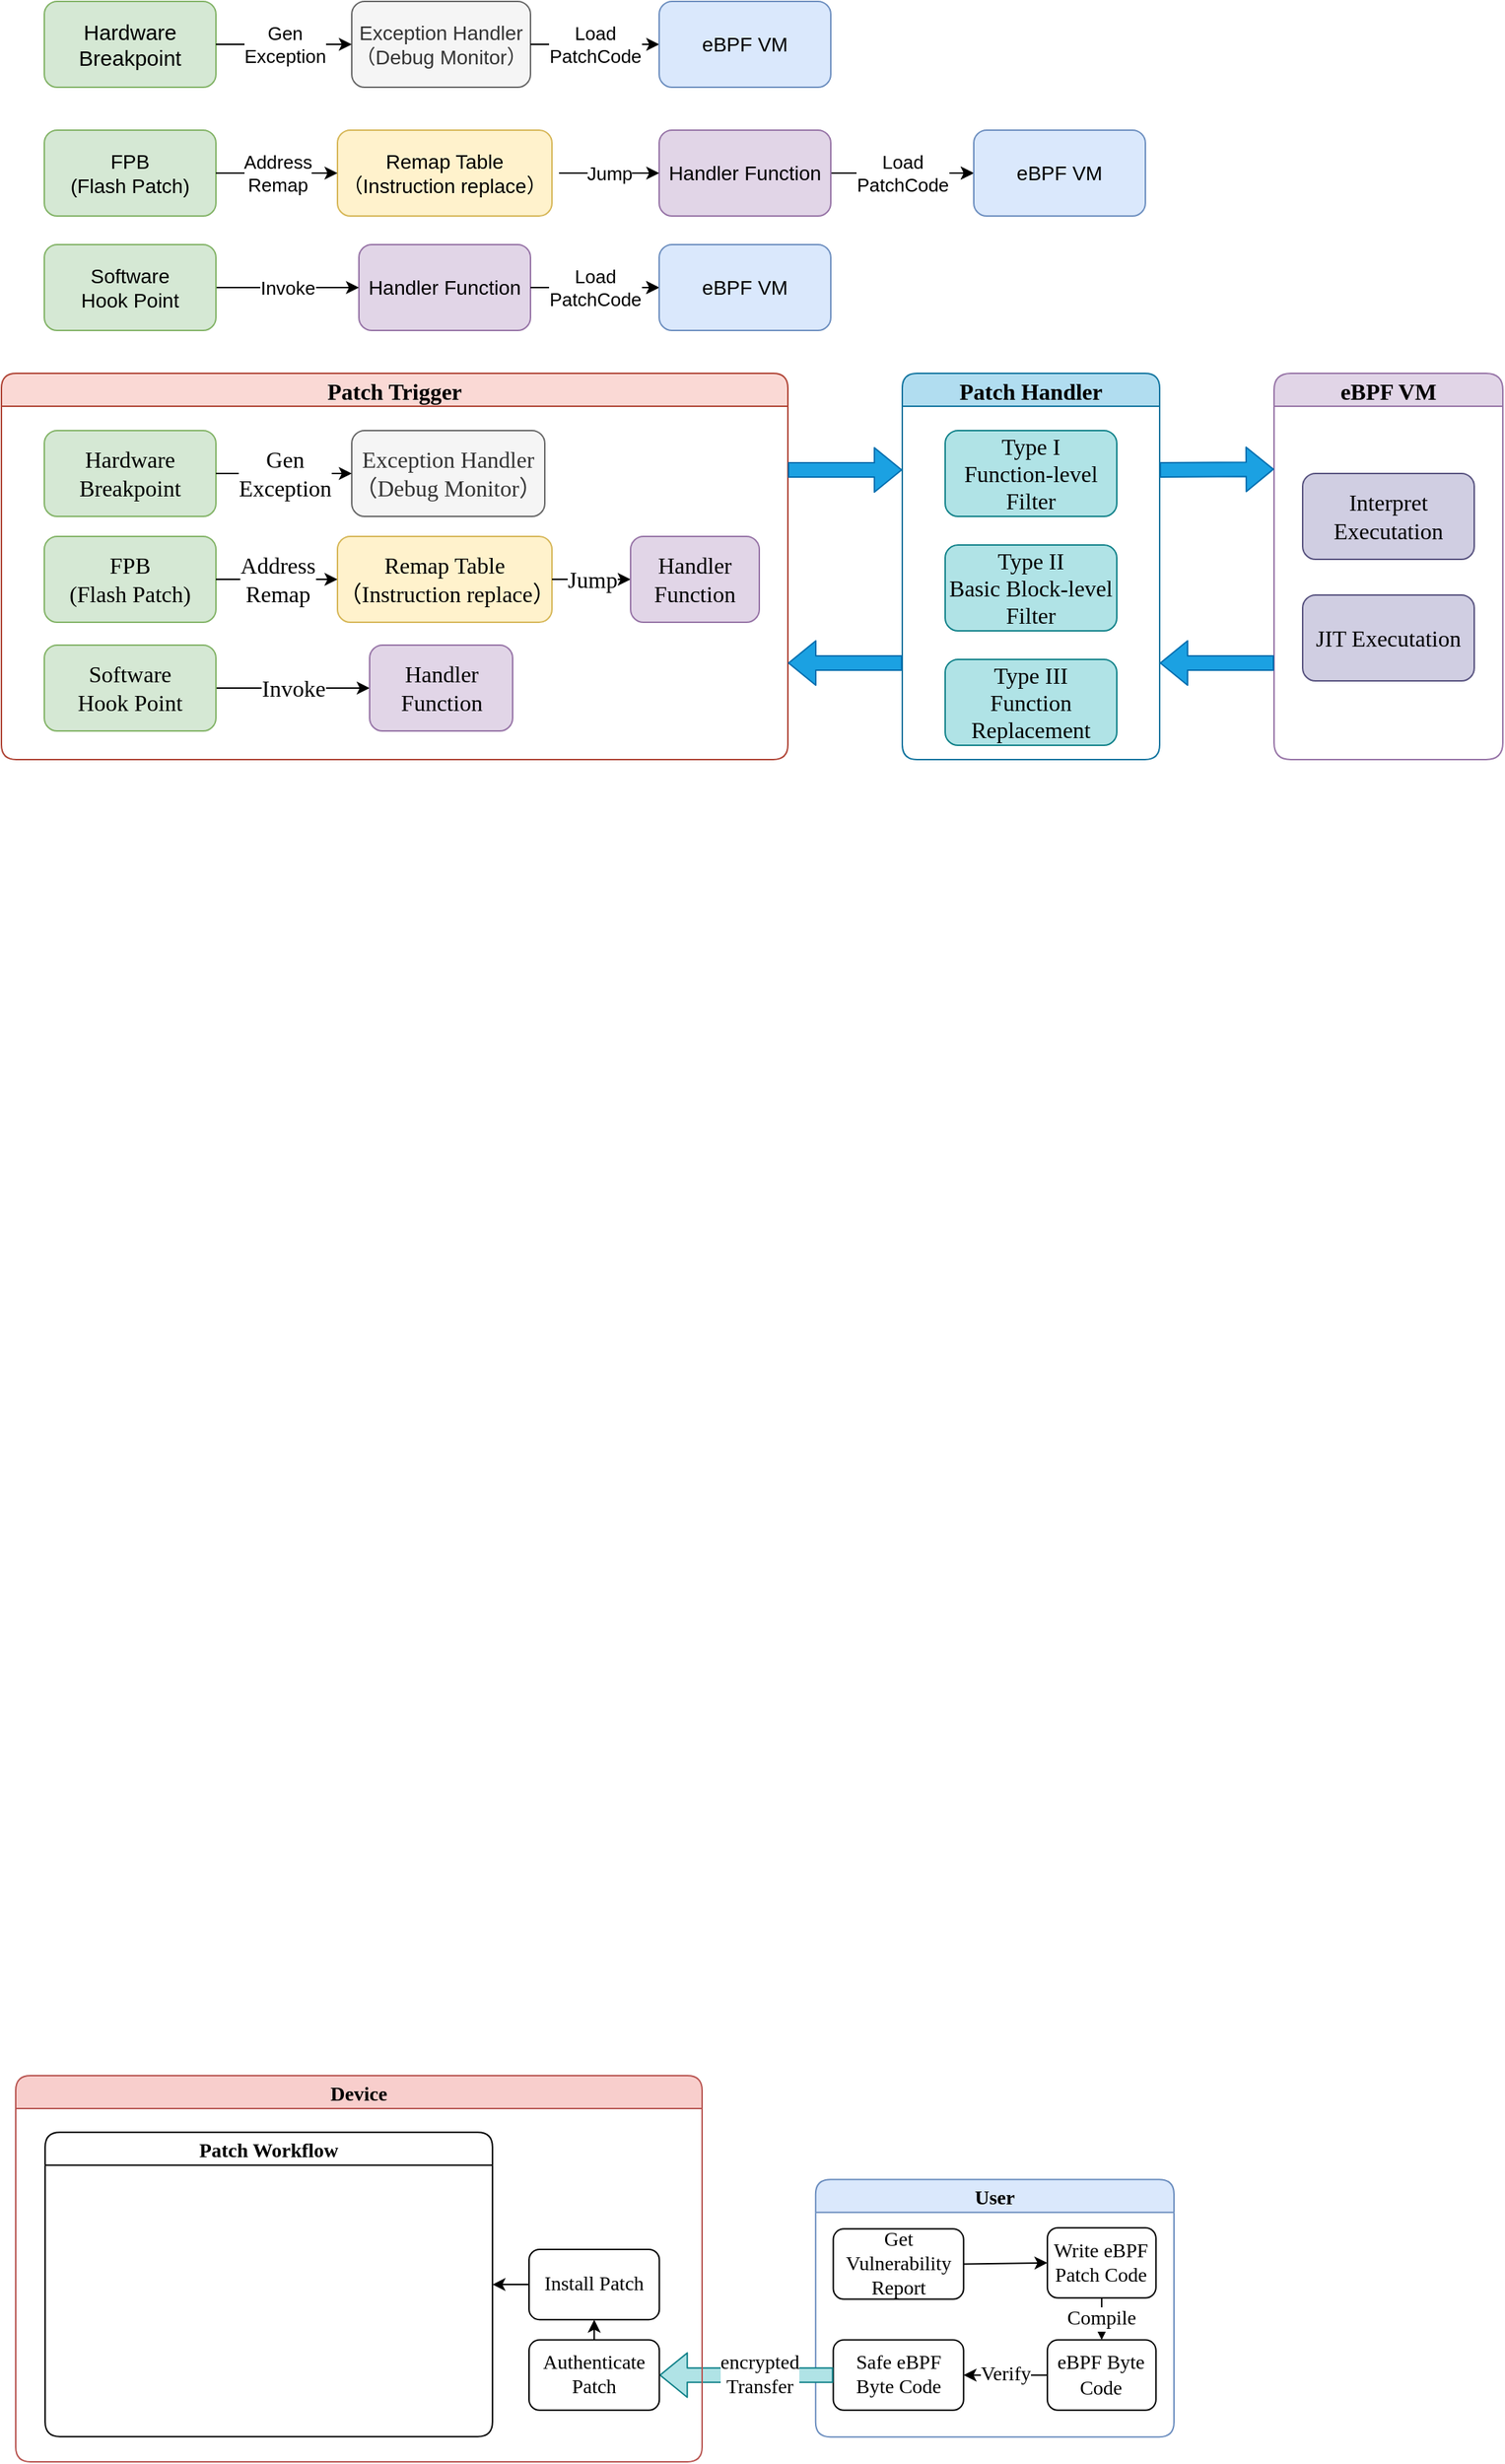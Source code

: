 <mxfile version="14.1.8" type="github">
  <diagram id="xb-rynGH5lXCCxChHvjF" name="Page-1">
    <mxGraphModel dx="1117" dy="644" grid="1" gridSize="10" guides="1" tooltips="1" connect="1" arrows="1" fold="1" page="1" pageScale="1" pageWidth="1169" pageHeight="827" math="0" shadow="0">
      <root>
        <mxCell id="0" />
        <mxCell id="1" parent="0" />
        <mxCell id="MVcPuwvgO2qr8lrk7stS-1" value="Hardware &lt;br style=&quot;font-size: 15px;&quot;&gt;Breakpoint" style="rounded=1;whiteSpace=wrap;html=1;fillColor=#d5e8d4;strokeColor=#82b366;fontSize=15;" vertex="1" parent="1">
          <mxGeometry x="40" y="20" width="120" height="60" as="geometry" />
        </mxCell>
        <mxCell id="MVcPuwvgO2qr8lrk7stS-2" value="Exception Handler&lt;br style=&quot;font-size: 14px;&quot;&gt;（Debug Monitor）" style="rounded=1;whiteSpace=wrap;html=1;fillColor=#f5f5f5;strokeColor=#666666;fontColor=#333333;fontSize=14;" vertex="1" parent="1">
          <mxGeometry x="255" y="20" width="125" height="60" as="geometry" />
        </mxCell>
        <mxCell id="MVcPuwvgO2qr8lrk7stS-3" value="&lt;font style=&quot;font-size: 13px&quot;&gt;Gen &lt;br&gt;Exception&lt;/font&gt;" style="endArrow=classic;html=1;exitX=1;exitY=0.5;exitDx=0;exitDy=0;entryX=0;entryY=0.5;entryDx=0;entryDy=0;" edge="1" parent="1" source="MVcPuwvgO2qr8lrk7stS-1" target="MVcPuwvgO2qr8lrk7stS-2">
          <mxGeometry width="50" height="50" relative="1" as="geometry">
            <mxPoint x="350" y="50" as="sourcePoint" />
            <mxPoint x="400" as="targetPoint" />
          </mxGeometry>
        </mxCell>
        <mxCell id="MVcPuwvgO2qr8lrk7stS-4" value="&lt;font style=&quot;font-size: 13px&quot;&gt;Load &lt;br&gt;PatchCode&lt;/font&gt;" style="endArrow=classic;html=1;exitX=1;exitY=0.5;exitDx=0;exitDy=0;" edge="1" parent="1" source="MVcPuwvgO2qr8lrk7stS-2" target="MVcPuwvgO2qr8lrk7stS-5">
          <mxGeometry width="50" height="50" relative="1" as="geometry">
            <mxPoint x="400" y="50" as="sourcePoint" />
            <mxPoint x="520" y="50" as="targetPoint" />
          </mxGeometry>
        </mxCell>
        <mxCell id="MVcPuwvgO2qr8lrk7stS-5" value="eBPF VM" style="rounded=1;whiteSpace=wrap;html=1;fillColor=#dae8fc;strokeColor=#6c8ebf;fontSize=14;" vertex="1" parent="1">
          <mxGeometry x="470" y="20" width="120" height="60" as="geometry" />
        </mxCell>
        <mxCell id="MVcPuwvgO2qr8lrk7stS-6" value="FPB&lt;br style=&quot;font-size: 14px;&quot;&gt;(Flash Patch)" style="rounded=1;whiteSpace=wrap;html=1;fillColor=#d5e8d4;strokeColor=#82b366;fontSize=14;" vertex="1" parent="1">
          <mxGeometry x="40" y="110" width="120" height="60" as="geometry" />
        </mxCell>
        <mxCell id="MVcPuwvgO2qr8lrk7stS-7" value="Remap Table&lt;br style=&quot;font-size: 14px;&quot;&gt;（Instruction replace）" style="rounded=1;whiteSpace=wrap;html=1;fillColor=#fff2cc;strokeColor=#d6b656;fontSize=14;" vertex="1" parent="1">
          <mxGeometry x="245" y="110" width="150" height="60" as="geometry" />
        </mxCell>
        <mxCell id="MVcPuwvgO2qr8lrk7stS-13" value="" style="edgeStyle=orthogonalEdgeStyle;rounded=0;orthogonalLoop=1;jettySize=auto;html=1;" edge="1" parent="1" source="MVcPuwvgO2qr8lrk7stS-8" target="MVcPuwvgO2qr8lrk7stS-12">
          <mxGeometry relative="1" as="geometry" />
        </mxCell>
        <mxCell id="MVcPuwvgO2qr8lrk7stS-8" value="Handler Function" style="rounded=1;whiteSpace=wrap;html=1;fillColor=#e1d5e7;strokeColor=#9673a6;fontSize=14;" vertex="1" parent="1">
          <mxGeometry x="260" y="190" width="120" height="60" as="geometry" />
        </mxCell>
        <mxCell id="MVcPuwvgO2qr8lrk7stS-9" value="&lt;font style=&quot;font-size: 13px&quot;&gt;Address&lt;br&gt;Remap&lt;/font&gt;" style="endArrow=classic;html=1;exitX=1;exitY=0.5;exitDx=0;exitDy=0;entryX=0;entryY=0.5;entryDx=0;entryDy=0;" edge="1" parent="1" source="MVcPuwvgO2qr8lrk7stS-6" target="MVcPuwvgO2qr8lrk7stS-7">
          <mxGeometry width="50" height="50" relative="1" as="geometry">
            <mxPoint x="350" y="40" as="sourcePoint" />
            <mxPoint x="400" y="-10" as="targetPoint" />
            <Array as="points">
              <mxPoint x="220" y="140" />
            </Array>
          </mxGeometry>
        </mxCell>
        <mxCell id="MVcPuwvgO2qr8lrk7stS-10" value="&lt;font style=&quot;font-size: 13px&quot;&gt;Invoke&lt;/font&gt;" style="endArrow=classic;html=1;exitX=1;exitY=0.5;exitDx=0;exitDy=0;entryX=0;entryY=0.5;entryDx=0;entryDy=0;" edge="1" parent="1" target="MVcPuwvgO2qr8lrk7stS-8">
          <mxGeometry width="50" height="50" relative="1" as="geometry">
            <mxPoint x="160" y="220" as="sourcePoint" />
            <mxPoint x="150" y="60" as="targetPoint" />
          </mxGeometry>
        </mxCell>
        <mxCell id="MVcPuwvgO2qr8lrk7stS-11" value="&lt;font style=&quot;font-size: 13px&quot;&gt;Load &lt;br&gt;PatchCode&lt;/font&gt;" style="endArrow=classic;html=1;exitX=1;exitY=0.5;exitDx=0;exitDy=0;" edge="1" parent="1" target="MVcPuwvgO2qr8lrk7stS-12">
          <mxGeometry width="50" height="50" relative="1" as="geometry">
            <mxPoint x="380" y="220" as="sourcePoint" />
            <mxPoint x="505" y="220" as="targetPoint" />
          </mxGeometry>
        </mxCell>
        <mxCell id="MVcPuwvgO2qr8lrk7stS-12" value="eBPF VM" style="rounded=1;whiteSpace=wrap;html=1;fillColor=#dae8fc;strokeColor=#6c8ebf;fontSize=14;" vertex="1" parent="1">
          <mxGeometry x="470" y="190" width="120" height="60" as="geometry" />
        </mxCell>
        <mxCell id="MVcPuwvgO2qr8lrk7stS-14" value="Software &lt;br style=&quot;font-size: 14px;&quot;&gt;Hook Point" style="rounded=1;whiteSpace=wrap;html=1;fillColor=#d5e8d4;strokeColor=#82b366;fontSize=14;" vertex="1" parent="1">
          <mxGeometry x="40" y="190" width="120" height="60" as="geometry" />
        </mxCell>
        <mxCell id="MVcPuwvgO2qr8lrk7stS-15" value="" style="edgeStyle=orthogonalEdgeStyle;rounded=0;orthogonalLoop=1;jettySize=auto;html=1;" edge="1" parent="1" source="MVcPuwvgO2qr8lrk7stS-16" target="MVcPuwvgO2qr8lrk7stS-19">
          <mxGeometry relative="1" as="geometry" />
        </mxCell>
        <mxCell id="MVcPuwvgO2qr8lrk7stS-16" value="Handler Function" style="rounded=1;whiteSpace=wrap;html=1;fillColor=#e1d5e7;strokeColor=#9673a6;fontSize=14;" vertex="1" parent="1">
          <mxGeometry x="470" y="110" width="120" height="60" as="geometry" />
        </mxCell>
        <mxCell id="MVcPuwvgO2qr8lrk7stS-17" value="&lt;font style=&quot;font-size: 13px&quot;&gt;Jump&lt;/font&gt;" style="endArrow=classic;html=1;exitX=1;exitY=0.5;exitDx=0;exitDy=0;entryX=0;entryY=0.5;entryDx=0;entryDy=0;" edge="1" parent="1" target="MVcPuwvgO2qr8lrk7stS-16">
          <mxGeometry width="50" height="50" relative="1" as="geometry">
            <mxPoint x="400" y="140" as="sourcePoint" />
            <mxPoint x="390" y="-20" as="targetPoint" />
            <Array as="points">
              <mxPoint x="430" y="140" />
            </Array>
          </mxGeometry>
        </mxCell>
        <mxCell id="MVcPuwvgO2qr8lrk7stS-18" value="&lt;font style=&quot;font-size: 13px&quot;&gt;Load &lt;br&gt;PatchCode&lt;/font&gt;" style="endArrow=classic;html=1;exitX=1;exitY=0.5;exitDx=0;exitDy=0;" edge="1" parent="1" target="MVcPuwvgO2qr8lrk7stS-19">
          <mxGeometry x="-0.429" width="50" height="50" relative="1" as="geometry">
            <mxPoint x="620" y="140" as="sourcePoint" />
            <mxPoint x="745" y="140" as="targetPoint" />
            <Array as="points">
              <mxPoint x="630" y="140" />
            </Array>
            <mxPoint as="offset" />
          </mxGeometry>
        </mxCell>
        <mxCell id="MVcPuwvgO2qr8lrk7stS-19" value="eBPF VM" style="rounded=1;whiteSpace=wrap;html=1;fillColor=#dae8fc;strokeColor=#6c8ebf;fontSize=14;" vertex="1" parent="1">
          <mxGeometry x="690" y="110" width="120" height="60" as="geometry" />
        </mxCell>
        <mxCell id="MVcPuwvgO2qr8lrk7stS-51" value="" style="group" vertex="1" connectable="0" parent="1">
          <mxGeometry x="20" y="1470" width="810" height="270" as="geometry" />
        </mxCell>
        <mxCell id="MVcPuwvgO2qr8lrk7stS-22" value="User" style="swimlane;labelBackgroundColor=none;fontFamily=Times New Roman;fontSize=14;fillColor=#dae8fc;strokeColor=#6c8ebf;rounded=1;sketch=0;shadow=0;glass=0;swimlaneLine=1;rotation=0;" vertex="1" parent="MVcPuwvgO2qr8lrk7stS-51">
          <mxGeometry x="559.406" y="72.563" width="250.594" height="180.0" as="geometry" />
        </mxCell>
        <mxCell id="MVcPuwvgO2qr8lrk7stS-23" value="Write eBPF Patch Code" style="rounded=1;whiteSpace=wrap;html=1;labelBackgroundColor=none;fillColor=none;fontFamily=Times New Roman;fontSize=14;rotation=0;" vertex="1" parent="MVcPuwvgO2qr8lrk7stS-22">
          <mxGeometry x="162.063" y="33.75" width="75.938" height="49.091" as="geometry" />
        </mxCell>
        <mxCell id="MVcPuwvgO2qr8lrk7stS-26" value="&lt;font face=&quot;Times New Roman&quot; style=&quot;font-size: 14px;&quot;&gt;eBPF Byte Code&lt;/font&gt;" style="rounded=1;whiteSpace=wrap;html=1;fontSize=14;rotation=0;" vertex="1" parent="MVcPuwvgO2qr8lrk7stS-22">
          <mxGeometry x="162.063" y="112.219" width="75.938" height="49.091" as="geometry" />
        </mxCell>
        <mxCell id="MVcPuwvgO2qr8lrk7stS-25" value="Compile" style="endArrow=classic;html=1;fontFamily=Times New Roman;fontSize=14;exitX=0.5;exitY=1;exitDx=0;exitDy=0;" edge="1" parent="MVcPuwvgO2qr8lrk7stS-22" source="MVcPuwvgO2qr8lrk7stS-23" target="MVcPuwvgO2qr8lrk7stS-26">
          <mxGeometry width="50" height="50" relative="1" as="geometry">
            <mxPoint x="200.728" y="136.688" as="sourcePoint" />
            <mxPoint x="208.955" y="113.063" as="targetPoint" />
          </mxGeometry>
        </mxCell>
        <mxCell id="MVcPuwvgO2qr8lrk7stS-27" value="Safe eBPF Byte Code" style="rounded=1;whiteSpace=wrap;html=1;labelBackgroundColor=none;fillColor=none;fontFamily=Times New Roman;fontSize=14;rotation=0;" vertex="1" parent="MVcPuwvgO2qr8lrk7stS-22">
          <mxGeometry x="12.34" y="112.219" width="91.125" height="49.091" as="geometry" />
        </mxCell>
        <mxCell id="MVcPuwvgO2qr8lrk7stS-28" value="Verify" style="endArrow=classic;html=1;fontFamily=Times New Roman;fontSize=14;exitX=0;exitY=0.5;exitDx=0;exitDy=0;exitPerimeter=0;" edge="1" parent="MVcPuwvgO2qr8lrk7stS-22" source="MVcPuwvgO2qr8lrk7stS-26" target="MVcPuwvgO2qr8lrk7stS-27">
          <mxGeometry width="50" height="50" relative="1" as="geometry">
            <mxPoint x="407.215" y="66.656" as="sourcePoint" />
            <mxPoint x="446.702" y="27" as="targetPoint" />
          </mxGeometry>
        </mxCell>
        <mxCell id="MVcPuwvgO2qr8lrk7stS-29" value="Get Vulnerability Report" style="rounded=1;whiteSpace=wrap;html=1;labelBackgroundColor=none;fillColor=none;fontFamily=Times New Roman;fontSize=14;rotation=0;" vertex="1" parent="MVcPuwvgO2qr8lrk7stS-22">
          <mxGeometry x="12.34" y="34.594" width="91.125" height="49.091" as="geometry" />
        </mxCell>
        <mxCell id="MVcPuwvgO2qr8lrk7stS-30" value="" style="endArrow=classic;html=1;fontFamily=Times New Roman;fontSize=14;exitX=1;exitY=0.5;exitDx=0;exitDy=0;entryX=0;entryY=0.5;entryDx=0;entryDy=0;" edge="1" parent="MVcPuwvgO2qr8lrk7stS-22" source="MVcPuwvgO2qr8lrk7stS-29" target="MVcPuwvgO2qr8lrk7stS-23">
          <mxGeometry width="50" height="50" relative="1" as="geometry">
            <mxPoint x="120.93" y="105.469" as="sourcePoint" />
            <mxPoint x="161.241" y="66.656" as="targetPoint" />
          </mxGeometry>
        </mxCell>
        <mxCell id="MVcPuwvgO2qr8lrk7stS-32" value="encrypted&lt;br style=&quot;font-size: 14px;&quot;&gt;Transfer" style="shape=flexArrow;endArrow=classic;html=1;fontFamily=Times New Roman;fontSize=14;exitX=0;exitY=0.5;exitDx=0;exitDy=0;fillColor=#b0e3e6;strokeColor=#0e8088;entryX=1;entryY=0.5;entryDx=0;entryDy=0;" edge="1" parent="MVcPuwvgO2qr8lrk7stS-51" source="MVcPuwvgO2qr8lrk7stS-27" target="MVcPuwvgO2qr8lrk7stS-40">
          <mxGeometry width="41.133" height="42.188" as="geometry">
            <mxPoint x="483.722" y="194.062" as="sourcePoint" />
            <mxPoint x="434.363" y="162.844" as="targetPoint" />
            <mxPoint x="9" as="offset" />
          </mxGeometry>
        </mxCell>
        <mxCell id="MVcPuwvgO2qr8lrk7stS-33" value="Device" style="swimlane;labelBackgroundColor=none;fillColor=#f8cecc;fontFamily=Times New Roman;fontSize=14;rounded=1;strokeColor=#b85450;rotation=0;" vertex="1" parent="MVcPuwvgO2qr8lrk7stS-51">
          <mxGeometry width="480" height="270" as="geometry" />
        </mxCell>
        <mxCell id="MVcPuwvgO2qr8lrk7stS-43" value="Patch Workflow" style="swimlane;rounded=1;shadow=0;glass=0;labelBackgroundColor=none;sketch=0;fillColor=none;fontFamily=Times New Roman;fontSize=14;rotation=0;" vertex="1" parent="MVcPuwvgO2qr8lrk7stS-33">
          <mxGeometry x="20.566" y="39.682" width="312.847" height="212.727" as="geometry" />
        </mxCell>
        <mxCell id="MVcPuwvgO2qr8lrk7stS-40" value="Authenticate Patch" style="rounded=1;whiteSpace=wrap;html=1;shadow=0;glass=0;labelBackgroundColor=none;sketch=0;fillColor=none;fontFamily=Times New Roman;fontSize=14;rotation=0;" vertex="1" parent="MVcPuwvgO2qr8lrk7stS-33">
          <mxGeometry x="358.997" y="184.781" width="91.125" height="49.091" as="geometry" />
        </mxCell>
        <mxCell id="MVcPuwvgO2qr8lrk7stS-41" value="Install Patch" style="rounded=1;whiteSpace=wrap;html=1;shadow=0;glass=0;labelBackgroundColor=none;sketch=0;fillColor=none;fontFamily=Times New Roman;fontSize=14;rotation=0;" vertex="1" parent="MVcPuwvgO2qr8lrk7stS-33">
          <mxGeometry x="358.997" y="121.5" width="91.125" height="49.091" as="geometry" />
        </mxCell>
        <mxCell id="MVcPuwvgO2qr8lrk7stS-42" value="" style="endArrow=classic;html=1;fontFamily=Times New Roman;fontSize=14;exitX=0.5;exitY=0;exitDx=0;exitDy=0;entryX=0.5;entryY=1;entryDx=0;entryDy=0;" edge="1" parent="MVcPuwvgO2qr8lrk7stS-33" source="MVcPuwvgO2qr8lrk7stS-40" target="MVcPuwvgO2qr8lrk7stS-41">
          <mxGeometry width="50" height="50" relative="1" as="geometry">
            <mxPoint x="468.41" y="216.844" as="sourcePoint" />
            <mxPoint x="507.897" y="178.031" as="targetPoint" />
          </mxGeometry>
        </mxCell>
        <mxCell id="MVcPuwvgO2qr8lrk7stS-45" value="" style="endArrow=classic;html=1;fontFamily=Times New Roman;fontSize=14;exitX=0;exitY=0.5;exitDx=0;exitDy=0;entryX=1;entryY=0.5;entryDx=0;entryDy=0;" edge="1" parent="MVcPuwvgO2qr8lrk7stS-33" source="MVcPuwvgO2qr8lrk7stS-41" target="MVcPuwvgO2qr8lrk7stS-43">
          <mxGeometry width="50" height="50" relative="1" as="geometry">
            <mxPoint x="347.161" y="115.594" as="sourcePoint" />
            <mxPoint x="335.644" y="144.281" as="targetPoint" />
          </mxGeometry>
        </mxCell>
        <mxCell id="MVcPuwvgO2qr8lrk7stS-62" value="&lt;font style=&quot;font-size: 16px;&quot;&gt;Invoke&lt;/font&gt;" style="endArrow=classic;html=1;exitX=1;exitY=0.5;exitDx=0;exitDy=0;entryX=0;entryY=0.5;entryDx=0;entryDy=0;fontFamily=Times New Roman;fontSize=16;" edge="1" parent="1" target="MVcPuwvgO2qr8lrk7stS-60">
          <mxGeometry width="50" height="50" relative="1" as="geometry">
            <mxPoint x="160" y="500" as="sourcePoint" />
            <mxPoint x="150" y="340" as="targetPoint" />
          </mxGeometry>
        </mxCell>
        <mxCell id="MVcPuwvgO2qr8lrk7stS-65" value="Software &lt;br style=&quot;font-size: 16px;&quot;&gt;Hook Point" style="rounded=1;whiteSpace=wrap;html=1;fillColor=#d5e8d4;strokeColor=#82b366;fontSize=16;fontFamily=Times New Roman;" vertex="1" parent="1">
          <mxGeometry x="40" y="470" width="120" height="60" as="geometry" />
        </mxCell>
        <mxCell id="MVcPuwvgO2qr8lrk7stS-72" value="Patch Trigger" style="swimlane;rounded=1;shadow=0;glass=0;labelBackgroundColor=none;sketch=0;fillColor=#fad9d5;fontFamily=Times New Roman;fontSize=16;startSize=23;strokeColor=#ae4132;" vertex="1" parent="1">
          <mxGeometry x="10" y="280" width="550" height="270" as="geometry" />
        </mxCell>
        <mxCell id="MVcPuwvgO2qr8lrk7stS-60" value="Handler &lt;br style=&quot;font-size: 16px;&quot;&gt;Function" style="rounded=1;whiteSpace=wrap;html=1;fillColor=#e1d5e7;strokeColor=#9673a6;fontSize=16;fontFamily=Times New Roman;" vertex="1" parent="MVcPuwvgO2qr8lrk7stS-72">
          <mxGeometry x="257.5" y="190" width="100" height="60" as="geometry" />
        </mxCell>
        <mxCell id="MVcPuwvgO2qr8lrk7stS-57" value="FPB&lt;br style=&quot;font-size: 16px;&quot;&gt;(Flash Patch)" style="rounded=1;whiteSpace=wrap;html=1;fillColor=#d5e8d4;strokeColor=#82b366;fontSize=16;fontFamily=Times New Roman;" vertex="1" parent="MVcPuwvgO2qr8lrk7stS-72">
          <mxGeometry x="30" y="114" width="120" height="60" as="geometry" />
        </mxCell>
        <mxCell id="MVcPuwvgO2qr8lrk7stS-58" value="Remap Table&lt;br style=&quot;font-size: 16px;&quot;&gt;（Instruction replace）" style="rounded=1;whiteSpace=wrap;html=1;fillColor=#fff2cc;strokeColor=#d6b656;fontSize=16;fontFamily=Times New Roman;" vertex="1" parent="MVcPuwvgO2qr8lrk7stS-72">
          <mxGeometry x="235" y="114" width="150" height="60" as="geometry" />
        </mxCell>
        <mxCell id="MVcPuwvgO2qr8lrk7stS-61" value="&lt;font style=&quot;font-size: 16px;&quot;&gt;Address&lt;br style=&quot;font-size: 16px;&quot;&gt;Remap&lt;/font&gt;" style="endArrow=classic;html=1;exitX=1;exitY=0.5;exitDx=0;exitDy=0;entryX=0;entryY=0.5;entryDx=0;entryDy=0;fontFamily=Times New Roman;fontSize=16;" edge="1" parent="MVcPuwvgO2qr8lrk7stS-72" source="MVcPuwvgO2qr8lrk7stS-57" target="MVcPuwvgO2qr8lrk7stS-58">
          <mxGeometry width="50" height="50" relative="1" as="geometry">
            <mxPoint x="340" y="44" as="sourcePoint" />
            <mxPoint x="390" y="-6" as="targetPoint" />
            <Array as="points">
              <mxPoint x="210" y="144" />
            </Array>
          </mxGeometry>
        </mxCell>
        <mxCell id="MVcPuwvgO2qr8lrk7stS-68" value="&lt;font style=&quot;font-size: 16px;&quot;&gt;Jump&lt;/font&gt;" style="endArrow=classic;html=1;entryX=0;entryY=0.5;entryDx=0;entryDy=0;exitX=1;exitY=0.5;exitDx=0;exitDy=0;fontFamily=Times New Roman;fontSize=16;" edge="1" parent="MVcPuwvgO2qr8lrk7stS-72" target="MVcPuwvgO2qr8lrk7stS-67" source="MVcPuwvgO2qr8lrk7stS-58">
          <mxGeometry width="50" height="50" relative="1" as="geometry">
            <mxPoint x="390" y="144" as="sourcePoint" />
            <mxPoint x="380" y="-16" as="targetPoint" />
            <Array as="points">
              <mxPoint x="420" y="144" />
            </Array>
          </mxGeometry>
        </mxCell>
        <mxCell id="MVcPuwvgO2qr8lrk7stS-67" value="Handler&lt;br style=&quot;font-size: 16px;&quot;&gt;Function" style="rounded=1;whiteSpace=wrap;html=1;fillColor=#e1d5e7;strokeColor=#9673a6;fontSize=16;fontFamily=Times New Roman;" vertex="1" parent="MVcPuwvgO2qr8lrk7stS-72">
          <mxGeometry x="440" y="114" width="90" height="60" as="geometry" />
        </mxCell>
        <mxCell id="MVcPuwvgO2qr8lrk7stS-52" value="Hardware &lt;br style=&quot;font-size: 16px;&quot;&gt;Breakpoint" style="rounded=1;whiteSpace=wrap;html=1;fillColor=#d5e8d4;strokeColor=#82b366;fontSize=16;fontFamily=Times New Roman;" vertex="1" parent="MVcPuwvgO2qr8lrk7stS-72">
          <mxGeometry x="30" y="40" width="120" height="60" as="geometry" />
        </mxCell>
        <mxCell id="MVcPuwvgO2qr8lrk7stS-53" value="Exception Handler&lt;br style=&quot;font-size: 16px;&quot;&gt;（Debug Monitor）" style="rounded=1;whiteSpace=wrap;html=1;fillColor=#f5f5f5;strokeColor=#666666;fontColor=#333333;fontSize=16;fontFamily=Times New Roman;" vertex="1" parent="MVcPuwvgO2qr8lrk7stS-72">
          <mxGeometry x="245" y="40" width="135" height="60" as="geometry" />
        </mxCell>
        <mxCell id="MVcPuwvgO2qr8lrk7stS-54" value="&lt;font style=&quot;font-size: 16px;&quot;&gt;Gen &lt;br style=&quot;font-size: 16px;&quot;&gt;Exception&lt;/font&gt;" style="endArrow=classic;html=1;exitX=1;exitY=0.5;exitDx=0;exitDy=0;entryX=0;entryY=0.5;entryDx=0;entryDy=0;fontFamily=Times New Roman;fontSize=16;" edge="1" parent="MVcPuwvgO2qr8lrk7stS-72" source="MVcPuwvgO2qr8lrk7stS-52" target="MVcPuwvgO2qr8lrk7stS-53">
          <mxGeometry width="50" height="50" relative="1" as="geometry">
            <mxPoint x="340" y="70" as="sourcePoint" />
            <mxPoint x="390" y="20" as="targetPoint" />
          </mxGeometry>
        </mxCell>
        <mxCell id="MVcPuwvgO2qr8lrk7stS-73" value="Patch Handler" style="swimlane;rounded=1;shadow=0;glass=0;labelBackgroundColor=none;sketch=0;fillColor=#b1ddf0;fontFamily=Times New Roman;fontSize=16;strokeColor=#10739e;" vertex="1" parent="1">
          <mxGeometry x="640" y="280" width="180" height="270" as="geometry" />
        </mxCell>
        <mxCell id="MVcPuwvgO2qr8lrk7stS-77" value="Type I&lt;br style=&quot;font-size: 16px;&quot;&gt;Function-level Filter" style="rounded=1;whiteSpace=wrap;html=1;shadow=0;glass=0;labelBackgroundColor=none;sketch=0;fillColor=#b0e3e6;fontFamily=Times New Roman;fontSize=16;strokeColor=#0e8088;" vertex="1" parent="MVcPuwvgO2qr8lrk7stS-73">
          <mxGeometry x="30" y="40" width="120" height="60" as="geometry" />
        </mxCell>
        <mxCell id="MVcPuwvgO2qr8lrk7stS-78" value="Type II&lt;br style=&quot;font-size: 16px;&quot;&gt;Basic Block-level Filter" style="rounded=1;whiteSpace=wrap;html=1;shadow=0;glass=0;labelBackgroundColor=none;sketch=0;fillColor=#b0e3e6;fontFamily=Times New Roman;fontSize=16;strokeColor=#0e8088;" vertex="1" parent="MVcPuwvgO2qr8lrk7stS-73">
          <mxGeometry x="30" y="120" width="120" height="60" as="geometry" />
        </mxCell>
        <mxCell id="MVcPuwvgO2qr8lrk7stS-79" value="Type III&lt;br style=&quot;font-size: 16px;&quot;&gt;Function Replacement" style="rounded=1;whiteSpace=wrap;html=1;shadow=0;glass=0;labelBackgroundColor=none;sketch=0;fillColor=#b0e3e6;fontFamily=Times New Roman;fontSize=16;strokeColor=#0e8088;" vertex="1" parent="MVcPuwvgO2qr8lrk7stS-73">
          <mxGeometry x="30" y="200" width="120" height="60" as="geometry" />
        </mxCell>
        <mxCell id="MVcPuwvgO2qr8lrk7stS-74" value="eBPF VM" style="swimlane;rounded=1;shadow=0;glass=0;labelBackgroundColor=none;sketch=0;fillColor=#e1d5e7;fontFamily=Times New Roman;fontSize=16;arcSize=17;strokeColor=#9673a6;" vertex="1" parent="1">
          <mxGeometry x="900" y="280" width="160" height="270" as="geometry" />
        </mxCell>
        <mxCell id="MVcPuwvgO2qr8lrk7stS-75" value="Interpret Executation" style="rounded=1;whiteSpace=wrap;html=1;shadow=0;glass=0;labelBackgroundColor=none;sketch=0;fillColor=#d0cee2;fontFamily=Times New Roman;fontSize=16;strokeColor=#56517e;" vertex="1" parent="MVcPuwvgO2qr8lrk7stS-74">
          <mxGeometry x="20" y="70" width="120" height="60" as="geometry" />
        </mxCell>
        <mxCell id="MVcPuwvgO2qr8lrk7stS-76" value="JIT Executation" style="rounded=1;whiteSpace=wrap;html=1;shadow=0;glass=0;labelBackgroundColor=none;sketch=0;fillColor=#d0cee2;fontFamily=Times New Roman;fontSize=16;strokeColor=#56517e;" vertex="1" parent="MVcPuwvgO2qr8lrk7stS-74">
          <mxGeometry x="20" y="155" width="120" height="60" as="geometry" />
        </mxCell>
        <mxCell id="MVcPuwvgO2qr8lrk7stS-80" value="" style="shape=flexArrow;endArrow=classic;html=1;fontFamily=Times New Roman;fontSize=16;exitX=1;exitY=0.25;exitDx=0;exitDy=0;entryX=0;entryY=0.25;entryDx=0;entryDy=0;fillColor=#1ba1e2;strokeColor=#006EAF;" edge="1" parent="1" source="MVcPuwvgO2qr8lrk7stS-72" target="MVcPuwvgO2qr8lrk7stS-73">
          <mxGeometry width="50" height="50" relative="1" as="geometry">
            <mxPoint x="580" y="550" as="sourcePoint" />
            <mxPoint x="630" y="500" as="targetPoint" />
          </mxGeometry>
        </mxCell>
        <mxCell id="MVcPuwvgO2qr8lrk7stS-81" value="" style="shape=flexArrow;endArrow=classic;html=1;fontFamily=Times New Roman;fontSize=16;exitX=0;exitY=0.75;exitDx=0;exitDy=0;entryX=1;entryY=0.75;entryDx=0;entryDy=0;fillColor=#1ba1e2;strokeColor=#006EAF;" edge="1" parent="1" source="MVcPuwvgO2qr8lrk7stS-73" target="MVcPuwvgO2qr8lrk7stS-72">
          <mxGeometry width="50" height="50" relative="1" as="geometry">
            <mxPoint x="570.0" y="357.5" as="sourcePoint" />
            <mxPoint x="650" y="357.5" as="targetPoint" />
          </mxGeometry>
        </mxCell>
        <mxCell id="MVcPuwvgO2qr8lrk7stS-82" value="" style="shape=flexArrow;endArrow=classic;html=1;fontFamily=Times New Roman;fontSize=16;exitX=1;exitY=0.25;exitDx=0;exitDy=0;fillColor=#1ba1e2;strokeColor=#006EAF;" edge="1" parent="1" source="MVcPuwvgO2qr8lrk7stS-73">
          <mxGeometry width="50" height="50" relative="1" as="geometry">
            <mxPoint x="840.0" y="346.79" as="sourcePoint" />
            <mxPoint x="900" y="347" as="targetPoint" />
            <Array as="points">
              <mxPoint x="900" y="347" />
            </Array>
          </mxGeometry>
        </mxCell>
        <mxCell id="MVcPuwvgO2qr8lrk7stS-83" value="" style="shape=flexArrow;endArrow=classic;html=1;fontFamily=Times New Roman;fontSize=16;exitX=0;exitY=0.75;exitDx=0;exitDy=0;entryX=1;entryY=0.75;entryDx=0;entryDy=0;fillColor=#1ba1e2;strokeColor=#006EAF;" edge="1" parent="1" source="MVcPuwvgO2qr8lrk7stS-74" target="MVcPuwvgO2qr8lrk7stS-73">
          <mxGeometry width="50" height="50" relative="1" as="geometry">
            <mxPoint x="920" y="481.79" as="sourcePoint" />
            <mxPoint x="840.0" y="481.79" as="targetPoint" />
          </mxGeometry>
        </mxCell>
      </root>
    </mxGraphModel>
  </diagram>
</mxfile>
